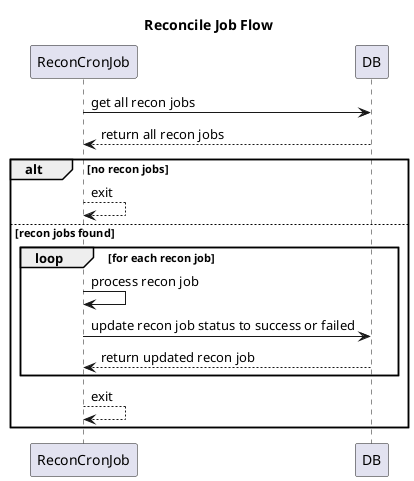 @startuml Reconcile Job Flow

title Reconcile Job Flow

ReconCronJob -> DB: get all recon jobs
DB --> ReconCronJob: return all recon jobs
alt no recon jobs
  ReconCronJob --> ReconCronJob: exit
else recon jobs found
  loop for each recon job
    ReconCronJob -> ReconCronJob: process recon job
    ReconCronJob -> DB: update recon job status to success or failed
    DB --> ReconCronJob: return updated recon job
  end
  ReconCronJob --> ReconCronJob: exit
end

@enduml
